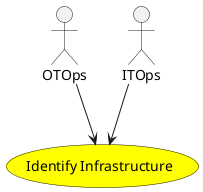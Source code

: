 @startuml


usecase "Identify Infrastructure" as IdentifyInfrastructure #yellow

Actor "OTOps" as OTOps

OTOps --> IdentifyInfrastructure

Actor "ITOps" as ITOps

ITOps --> IdentifyInfrastructure











@enduml
